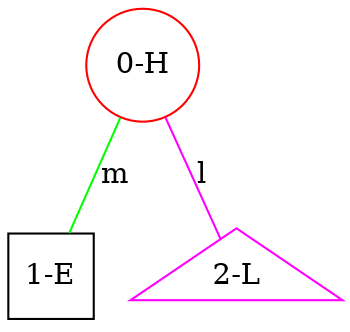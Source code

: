 graph ProteinGraph {
    0 [label="0-H" shape=circle color=red];
    1 [label="1-E" shape=square color=black];
    2 [label="2-L" shape=triangle color=magenta];
    0 -- 1 [label="m" color=green];
    0 -- 2 [label="l" color=magenta];
}
